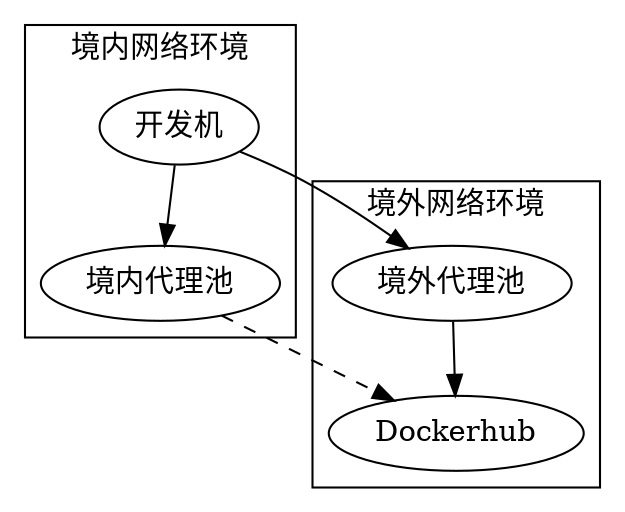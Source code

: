 digraph cc{
    a->b;
     a->c;
     c->d;
     b->d[style="dashed"];
    subgraph cluster_in{
    label="境内网络环境";
     a[label="开发机"];
     b[label="境内代理池"];
     
    }
    
     subgraph cluster_out{
        label="境外网络环境";
        c[label="境外代理池"];
        d[label="Dockerhub"];
     }
}